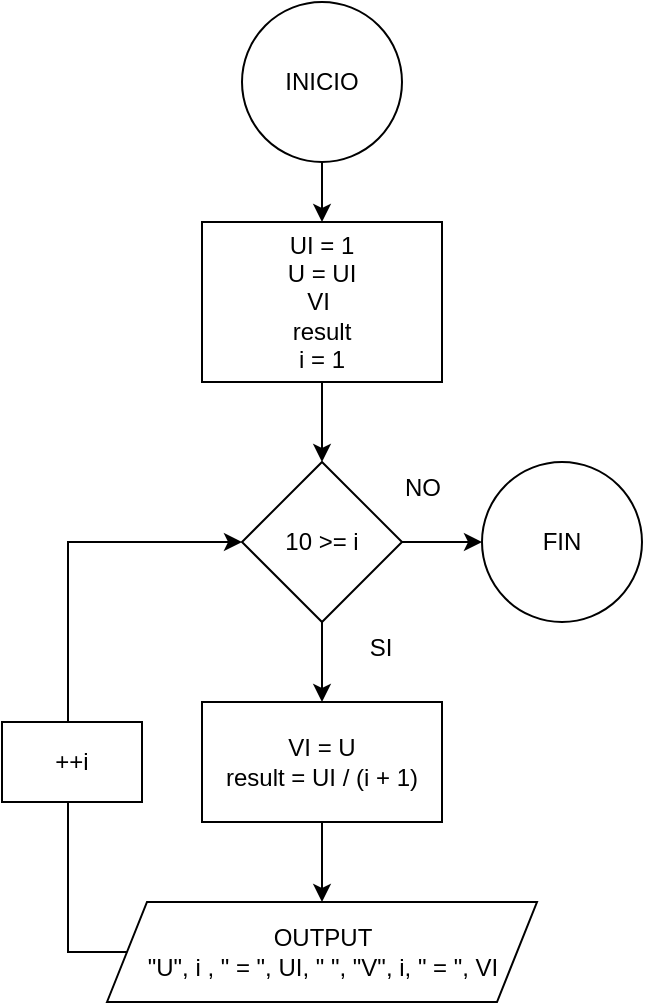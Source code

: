 <mxfile version="24.3.1" type="google">
  <diagram name="Página-1" id="I7n_3SatvaSFWncGXIBi">
    <mxGraphModel grid="1" page="1" gridSize="10" guides="1" tooltips="1" connect="1" arrows="1" fold="1" pageScale="1" pageWidth="827" pageHeight="1169" math="0" shadow="0">
      <root>
        <mxCell id="0" />
        <mxCell id="1" parent="0" />
        <mxCell id="p2xkcqfiAdA8EHj6Poy_-3" value="" style="edgeStyle=orthogonalEdgeStyle;rounded=0;orthogonalLoop=1;jettySize=auto;html=1;" edge="1" parent="1" source="p2xkcqfiAdA8EHj6Poy_-1" target="p2xkcqfiAdA8EHj6Poy_-2">
          <mxGeometry relative="1" as="geometry" />
        </mxCell>
        <mxCell id="p2xkcqfiAdA8EHj6Poy_-1" value="INICIO" style="ellipse;whiteSpace=wrap;html=1;" vertex="1" parent="1">
          <mxGeometry x="360" y="40" width="80" height="80" as="geometry" />
        </mxCell>
        <mxCell id="p2xkcqfiAdA8EHj6Poy_-5" value="" style="edgeStyle=orthogonalEdgeStyle;rounded=0;orthogonalLoop=1;jettySize=auto;html=1;" edge="1" parent="1" source="p2xkcqfiAdA8EHj6Poy_-2" target="p2xkcqfiAdA8EHj6Poy_-4">
          <mxGeometry relative="1" as="geometry" />
        </mxCell>
        <mxCell id="p2xkcqfiAdA8EHj6Poy_-2" value="UI = 1&lt;div&gt;U = UI&lt;/div&gt;&lt;div&gt;VI&amp;nbsp;&lt;/div&gt;&lt;div&gt;result&lt;/div&gt;&lt;div&gt;i = 1&lt;/div&gt;" style="whiteSpace=wrap;html=1;" vertex="1" parent="1">
          <mxGeometry x="340" y="150" width="120" height="80" as="geometry" />
        </mxCell>
        <mxCell id="p2xkcqfiAdA8EHj6Poy_-8" value="" style="edgeStyle=orthogonalEdgeStyle;rounded=0;orthogonalLoop=1;jettySize=auto;html=1;" edge="1" parent="1" source="p2xkcqfiAdA8EHj6Poy_-4" target="p2xkcqfiAdA8EHj6Poy_-7">
          <mxGeometry relative="1" as="geometry" />
        </mxCell>
        <mxCell id="p2xkcqfiAdA8EHj6Poy_-11" value="" style="edgeStyle=orthogonalEdgeStyle;rounded=0;orthogonalLoop=1;jettySize=auto;html=1;" edge="1" parent="1" source="p2xkcqfiAdA8EHj6Poy_-4" target="p2xkcqfiAdA8EHj6Poy_-10">
          <mxGeometry relative="1" as="geometry" />
        </mxCell>
        <mxCell id="p2xkcqfiAdA8EHj6Poy_-4" value="10 &amp;gt;= i" style="rhombus;whiteSpace=wrap;html=1;" vertex="1" parent="1">
          <mxGeometry x="360" y="270" width="80" height="80" as="geometry" />
        </mxCell>
        <mxCell id="p2xkcqfiAdA8EHj6Poy_-6" value="NO" style="text;html=1;align=center;verticalAlign=middle;resizable=0;points=[];autosize=1;strokeColor=none;fillColor=none;" vertex="1" parent="1">
          <mxGeometry x="430" y="268" width="40" height="30" as="geometry" />
        </mxCell>
        <mxCell id="p2xkcqfiAdA8EHj6Poy_-7" value="FIN" style="ellipse;whiteSpace=wrap;html=1;" vertex="1" parent="1">
          <mxGeometry x="480" y="270" width="80" height="80" as="geometry" />
        </mxCell>
        <mxCell id="p2xkcqfiAdA8EHj6Poy_-9" value="SI" style="text;html=1;align=center;verticalAlign=middle;resizable=0;points=[];autosize=1;strokeColor=none;fillColor=none;" vertex="1" parent="1">
          <mxGeometry x="414" y="348" width="30" height="30" as="geometry" />
        </mxCell>
        <mxCell id="p2xkcqfiAdA8EHj6Poy_-15" value="" style="edgeStyle=orthogonalEdgeStyle;rounded=0;orthogonalLoop=1;jettySize=auto;html=1;" edge="1" parent="1" source="p2xkcqfiAdA8EHj6Poy_-10" target="p2xkcqfiAdA8EHj6Poy_-14">
          <mxGeometry relative="1" as="geometry" />
        </mxCell>
        <mxCell id="p2xkcqfiAdA8EHj6Poy_-10" value="VI = U&lt;div&gt;result = UI / (i + 1)&lt;/div&gt;" style="whiteSpace=wrap;html=1;" vertex="1" parent="1">
          <mxGeometry x="340" y="390" width="120" height="60" as="geometry" />
        </mxCell>
        <mxCell id="p2xkcqfiAdA8EHj6Poy_-16" style="edgeStyle=orthogonalEdgeStyle;rounded=0;orthogonalLoop=1;jettySize=auto;html=1;entryX=0;entryY=0.5;entryDx=0;entryDy=0;" edge="1" parent="1" source="p2xkcqfiAdA8EHj6Poy_-14" target="p2xkcqfiAdA8EHj6Poy_-4">
          <mxGeometry relative="1" as="geometry">
            <Array as="points">
              <mxPoint x="273" y="515" />
              <mxPoint x="273" y="310" />
            </Array>
          </mxGeometry>
        </mxCell>
        <mxCell id="p2xkcqfiAdA8EHj6Poy_-14" value="OUTPUT&lt;div&gt;&quot;U&quot;, i , &quot; = &quot;, UI, &quot; &quot;, &quot;V&quot;, i, &quot; = &quot;, VI&lt;/div&gt;" style="shape=parallelogram;perimeter=parallelogramPerimeter;whiteSpace=wrap;html=1;fixedSize=1;" vertex="1" parent="1">
          <mxGeometry x="292.5" y="490" width="215" height="50" as="geometry" />
        </mxCell>
        <mxCell id="p2xkcqfiAdA8EHj6Poy_-17" value="++i" style="whiteSpace=wrap;html=1;" vertex="1" parent="1">
          <mxGeometry x="240" y="400" width="70" height="40" as="geometry" />
        </mxCell>
      </root>
    </mxGraphModel>
  </diagram>
</mxfile>
